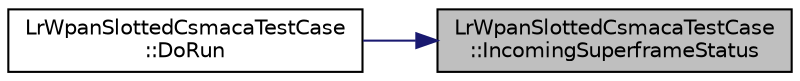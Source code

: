 digraph "LrWpanSlottedCsmacaTestCase::IncomingSuperframeStatus"
{
 // LATEX_PDF_SIZE
  edge [fontname="Helvetica",fontsize="10",labelfontname="Helvetica",labelfontsize="10"];
  node [fontname="Helvetica",fontsize="10",shape=record];
  rankdir="RL";
  Node1 [label="LrWpanSlottedCsmacaTestCase\l::IncomingSuperframeStatus",height=0.2,width=0.4,color="black", fillcolor="grey75", style="filled", fontcolor="black",tooltip="Function called on each Superframe status change (CAP|CFP|INACTIVE)."];
  Node1 -> Node2 [dir="back",color="midnightblue",fontsize="10",style="solid",fontname="Helvetica"];
  Node2 [label="LrWpanSlottedCsmacaTestCase\l::DoRun",height=0.2,width=0.4,color="black", fillcolor="white", style="filled",URL="$class_lr_wpan_slotted_csmaca_test_case.html#af513cbd5b3e73576d41b4a72a709ee7d",tooltip="Implementation to actually run this TestCase."];
}
